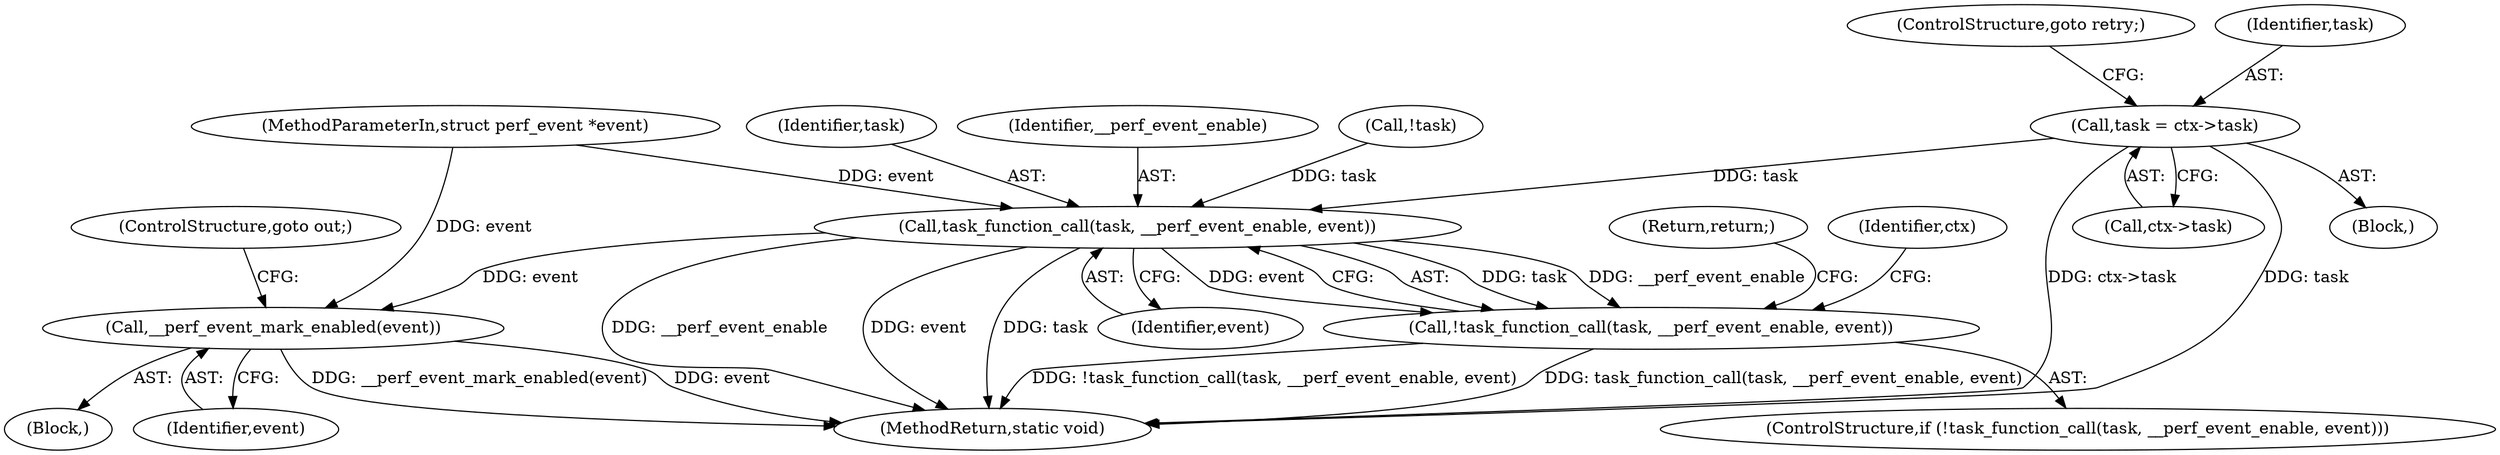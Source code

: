 digraph "0_linux_f63a8daa5812afef4f06c962351687e1ff9ccb2b_1@pointer" {
"1000191" [label="(Call,task = ctx->task)"];
"1000170" [label="(Call,task_function_call(task, __perf_event_enable, event))"];
"1000160" [label="(Call,__perf_event_mark_enabled(event))"];
"1000169" [label="(Call,!task_function_call(task, __perf_event_enable, event))"];
"1000168" [label="(ControlStructure,if (!task_function_call(task, __perf_event_enable, event)))"];
"1000120" [label="(Call,!task)"];
"1000203" [label="(MethodReturn,static void)"];
"1000196" [label="(ControlStructure,goto retry;)"];
"1000173" [label="(Identifier,event)"];
"1000169" [label="(Call,!task_function_call(task, __perf_event_enable, event))"];
"1000171" [label="(Identifier,task)"];
"1000160" [label="(Call,__perf_event_mark_enabled(event))"];
"1000159" [label="(Block,)"];
"1000193" [label="(Call,ctx->task)"];
"1000162" [label="(ControlStructure,goto out;)"];
"1000174" [label="(Return,return;)"];
"1000172" [label="(Identifier,__perf_event_enable)"];
"1000161" [label="(Identifier,event)"];
"1000192" [label="(Identifier,task)"];
"1000170" [label="(Call,task_function_call(task, __perf_event_enable, event))"];
"1000178" [label="(Identifier,ctx)"];
"1000191" [label="(Call,task = ctx->task)"];
"1000190" [label="(Block,)"];
"1000105" [label="(MethodParameterIn,struct perf_event *event)"];
"1000191" -> "1000190"  [label="AST: "];
"1000191" -> "1000193"  [label="CFG: "];
"1000192" -> "1000191"  [label="AST: "];
"1000193" -> "1000191"  [label="AST: "];
"1000196" -> "1000191"  [label="CFG: "];
"1000191" -> "1000203"  [label="DDG: ctx->task"];
"1000191" -> "1000203"  [label="DDG: task"];
"1000191" -> "1000170"  [label="DDG: task"];
"1000170" -> "1000169"  [label="AST: "];
"1000170" -> "1000173"  [label="CFG: "];
"1000171" -> "1000170"  [label="AST: "];
"1000172" -> "1000170"  [label="AST: "];
"1000173" -> "1000170"  [label="AST: "];
"1000169" -> "1000170"  [label="CFG: "];
"1000170" -> "1000203"  [label="DDG: __perf_event_enable"];
"1000170" -> "1000203"  [label="DDG: event"];
"1000170" -> "1000203"  [label="DDG: task"];
"1000170" -> "1000160"  [label="DDG: event"];
"1000170" -> "1000169"  [label="DDG: task"];
"1000170" -> "1000169"  [label="DDG: __perf_event_enable"];
"1000170" -> "1000169"  [label="DDG: event"];
"1000120" -> "1000170"  [label="DDG: task"];
"1000105" -> "1000170"  [label="DDG: event"];
"1000160" -> "1000159"  [label="AST: "];
"1000160" -> "1000161"  [label="CFG: "];
"1000161" -> "1000160"  [label="AST: "];
"1000162" -> "1000160"  [label="CFG: "];
"1000160" -> "1000203"  [label="DDG: __perf_event_mark_enabled(event)"];
"1000160" -> "1000203"  [label="DDG: event"];
"1000105" -> "1000160"  [label="DDG: event"];
"1000169" -> "1000168"  [label="AST: "];
"1000174" -> "1000169"  [label="CFG: "];
"1000178" -> "1000169"  [label="CFG: "];
"1000169" -> "1000203"  [label="DDG: !task_function_call(task, __perf_event_enable, event)"];
"1000169" -> "1000203"  [label="DDG: task_function_call(task, __perf_event_enable, event)"];
}
